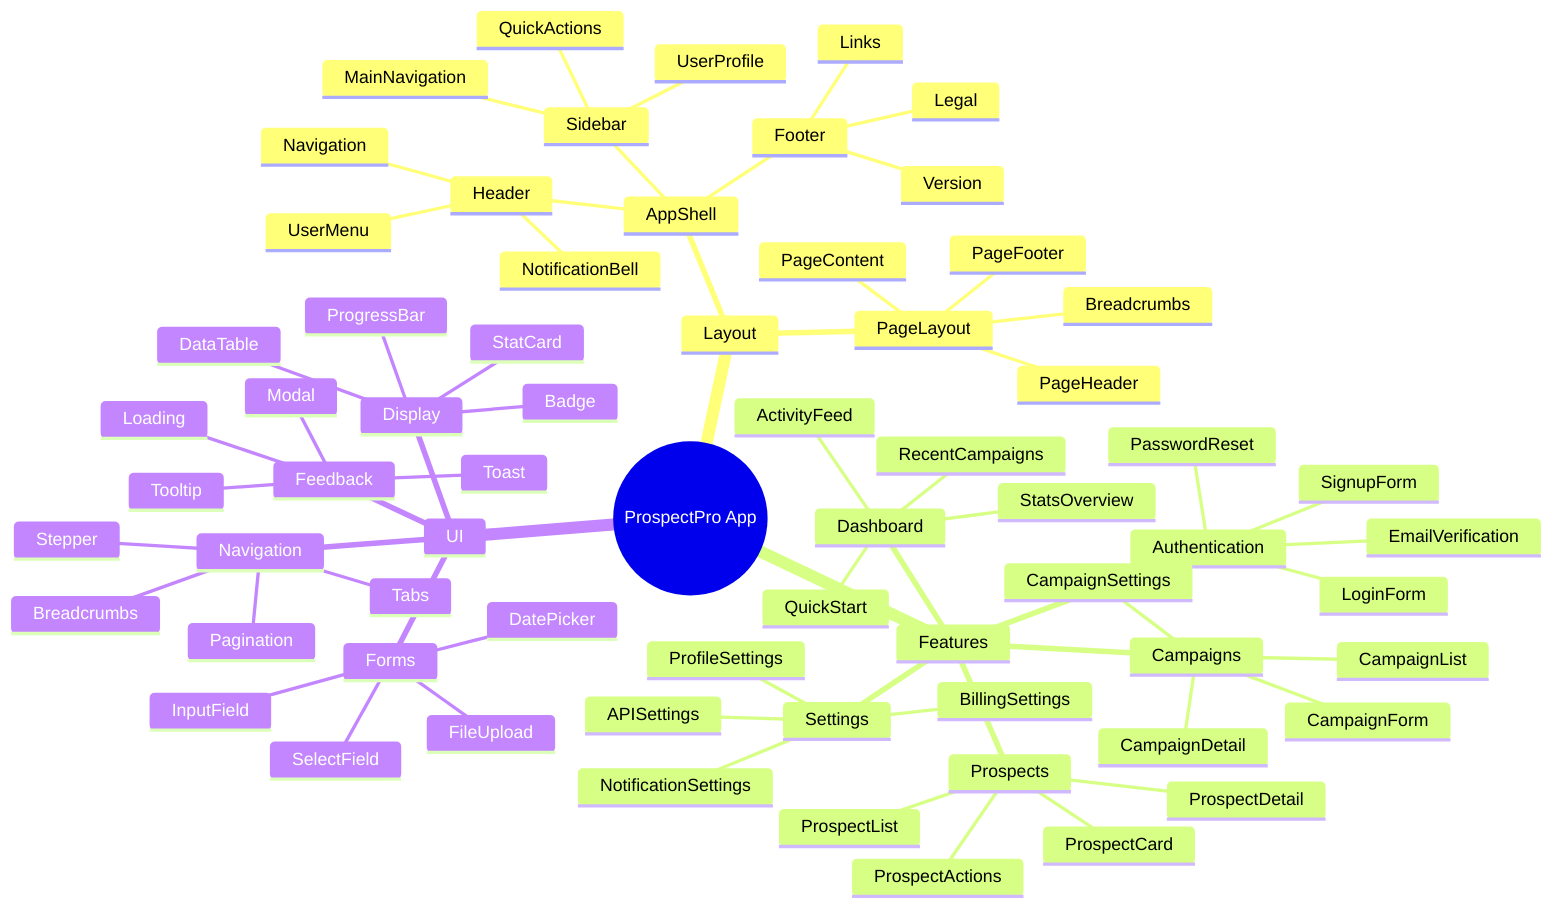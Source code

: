 %%{init: { 'config': 'docs/mmd-shared/config/mermaid.config.json' } }%%
%% accTitle: Frontend Component Hierarchy %%
%% accDescr: Hierarchical organization of ProspectPro React components %%
%% compliance: ZeroFakeData %%
%% domain: app-source %%
%% reciprocal: [../../../../mmd-shared/config/index.md] %%
%% type: mindmap %%
%% title: Frontend Component Hierarchy %%
%% index: ../../../../mmd-shared/config/index.md %%

mindmap
  root((ProspectPro App))
    Layout
      AppShell
        Header
          Navigation
          UserMenu
          NotificationBell
        Sidebar
          MainNavigation
          QuickActions
          UserProfile
        Footer
          Links
          Legal
          Version
      PageLayout
        Breadcrumbs
        PageHeader
        PageContent
        PageFooter
    Features
      Authentication
        LoginForm
        SignupForm
        PasswordReset
        EmailVerification
      Dashboard
        StatsOverview
        RecentCampaigns
        QuickStart
        ActivityFeed
      Campaigns
        CampaignList
        CampaignForm
        CampaignDetail
        CampaignSettings
      Prospects
        ProspectList
        ProspectCard
        ProspectDetail
        ProspectActions
      Settings
        ProfileSettings
        BillingSettings
        APISettings
        NotificationSettings
    UI
      Forms
        InputField
        SelectField
        DatePicker
        FileUpload
      Display
        DataTable
        StatCard
        ProgressBar
        Badge
      Navigation
        Tabs
        Pagination
        Breadcrumbs
        Stepper
      Feedback
        Toast
        Modal
        Tooltip
        Loading